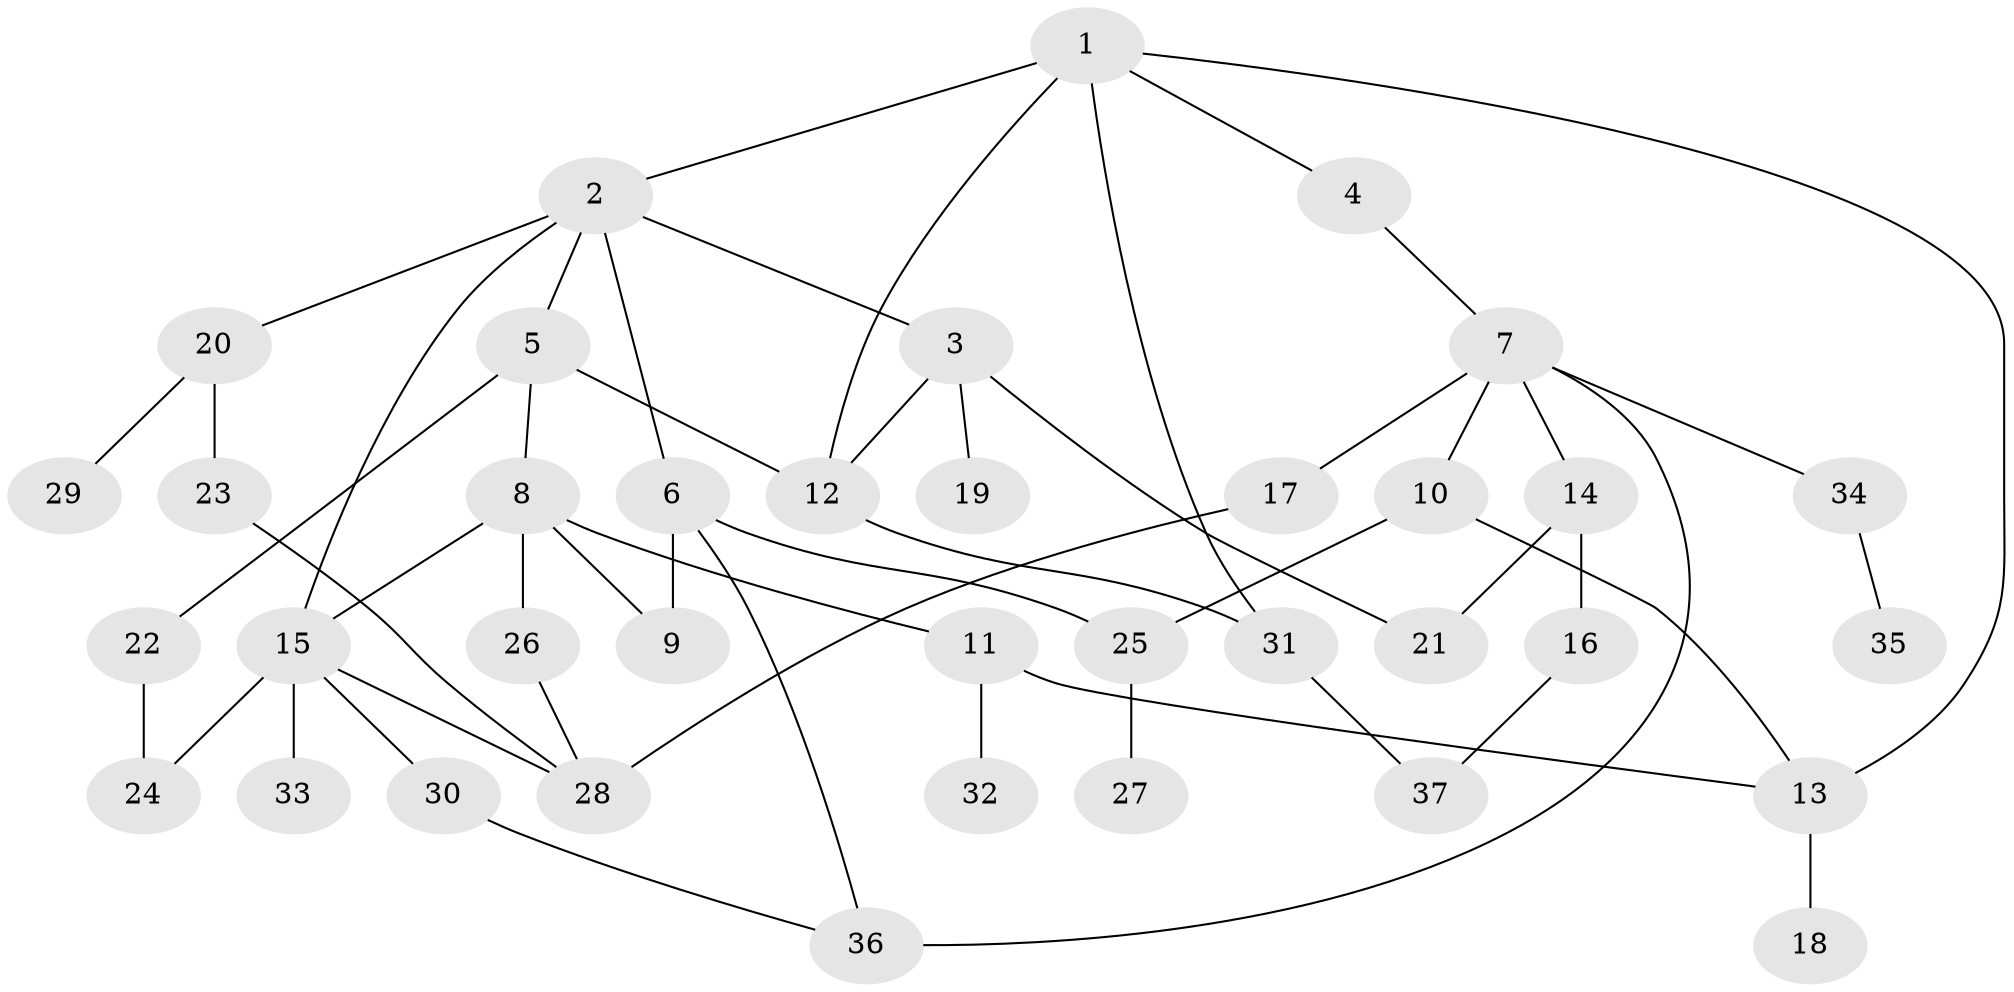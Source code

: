 // original degree distribution, {5: 0.0273972602739726, 6: 0.0547945205479452, 3: 0.2054794520547945, 2: 0.3835616438356164, 7: 0.0136986301369863, 4: 0.0684931506849315, 1: 0.2465753424657534}
// Generated by graph-tools (version 1.1) at 2025/48/03/04/25 22:48:55]
// undirected, 37 vertices, 52 edges
graph export_dot {
  node [color=gray90,style=filled];
  1;
  2;
  3;
  4;
  5;
  6;
  7;
  8;
  9;
  10;
  11;
  12;
  13;
  14;
  15;
  16;
  17;
  18;
  19;
  20;
  21;
  22;
  23;
  24;
  25;
  26;
  27;
  28;
  29;
  30;
  31;
  32;
  33;
  34;
  35;
  36;
  37;
  1 -- 2 [weight=1.0];
  1 -- 4 [weight=1.0];
  1 -- 12 [weight=1.0];
  1 -- 13 [weight=1.0];
  1 -- 31 [weight=1.0];
  2 -- 3 [weight=1.0];
  2 -- 5 [weight=1.0];
  2 -- 6 [weight=1.0];
  2 -- 15 [weight=1.0];
  2 -- 20 [weight=1.0];
  3 -- 12 [weight=1.0];
  3 -- 19 [weight=1.0];
  3 -- 21 [weight=1.0];
  4 -- 7 [weight=1.0];
  5 -- 8 [weight=1.0];
  5 -- 12 [weight=1.0];
  5 -- 22 [weight=1.0];
  6 -- 9 [weight=1.0];
  6 -- 25 [weight=1.0];
  6 -- 36 [weight=1.0];
  7 -- 10 [weight=1.0];
  7 -- 14 [weight=1.0];
  7 -- 17 [weight=1.0];
  7 -- 34 [weight=1.0];
  7 -- 36 [weight=1.0];
  8 -- 9 [weight=1.0];
  8 -- 11 [weight=2.0];
  8 -- 15 [weight=1.0];
  8 -- 26 [weight=1.0];
  10 -- 13 [weight=1.0];
  10 -- 25 [weight=1.0];
  11 -- 13 [weight=1.0];
  11 -- 32 [weight=1.0];
  12 -- 31 [weight=1.0];
  13 -- 18 [weight=1.0];
  14 -- 16 [weight=1.0];
  14 -- 21 [weight=1.0];
  15 -- 24 [weight=1.0];
  15 -- 28 [weight=1.0];
  15 -- 30 [weight=1.0];
  15 -- 33 [weight=1.0];
  16 -- 37 [weight=1.0];
  17 -- 28 [weight=1.0];
  20 -- 23 [weight=1.0];
  20 -- 29 [weight=1.0];
  22 -- 24 [weight=1.0];
  23 -- 28 [weight=1.0];
  25 -- 27 [weight=1.0];
  26 -- 28 [weight=1.0];
  30 -- 36 [weight=1.0];
  31 -- 37 [weight=1.0];
  34 -- 35 [weight=1.0];
}
